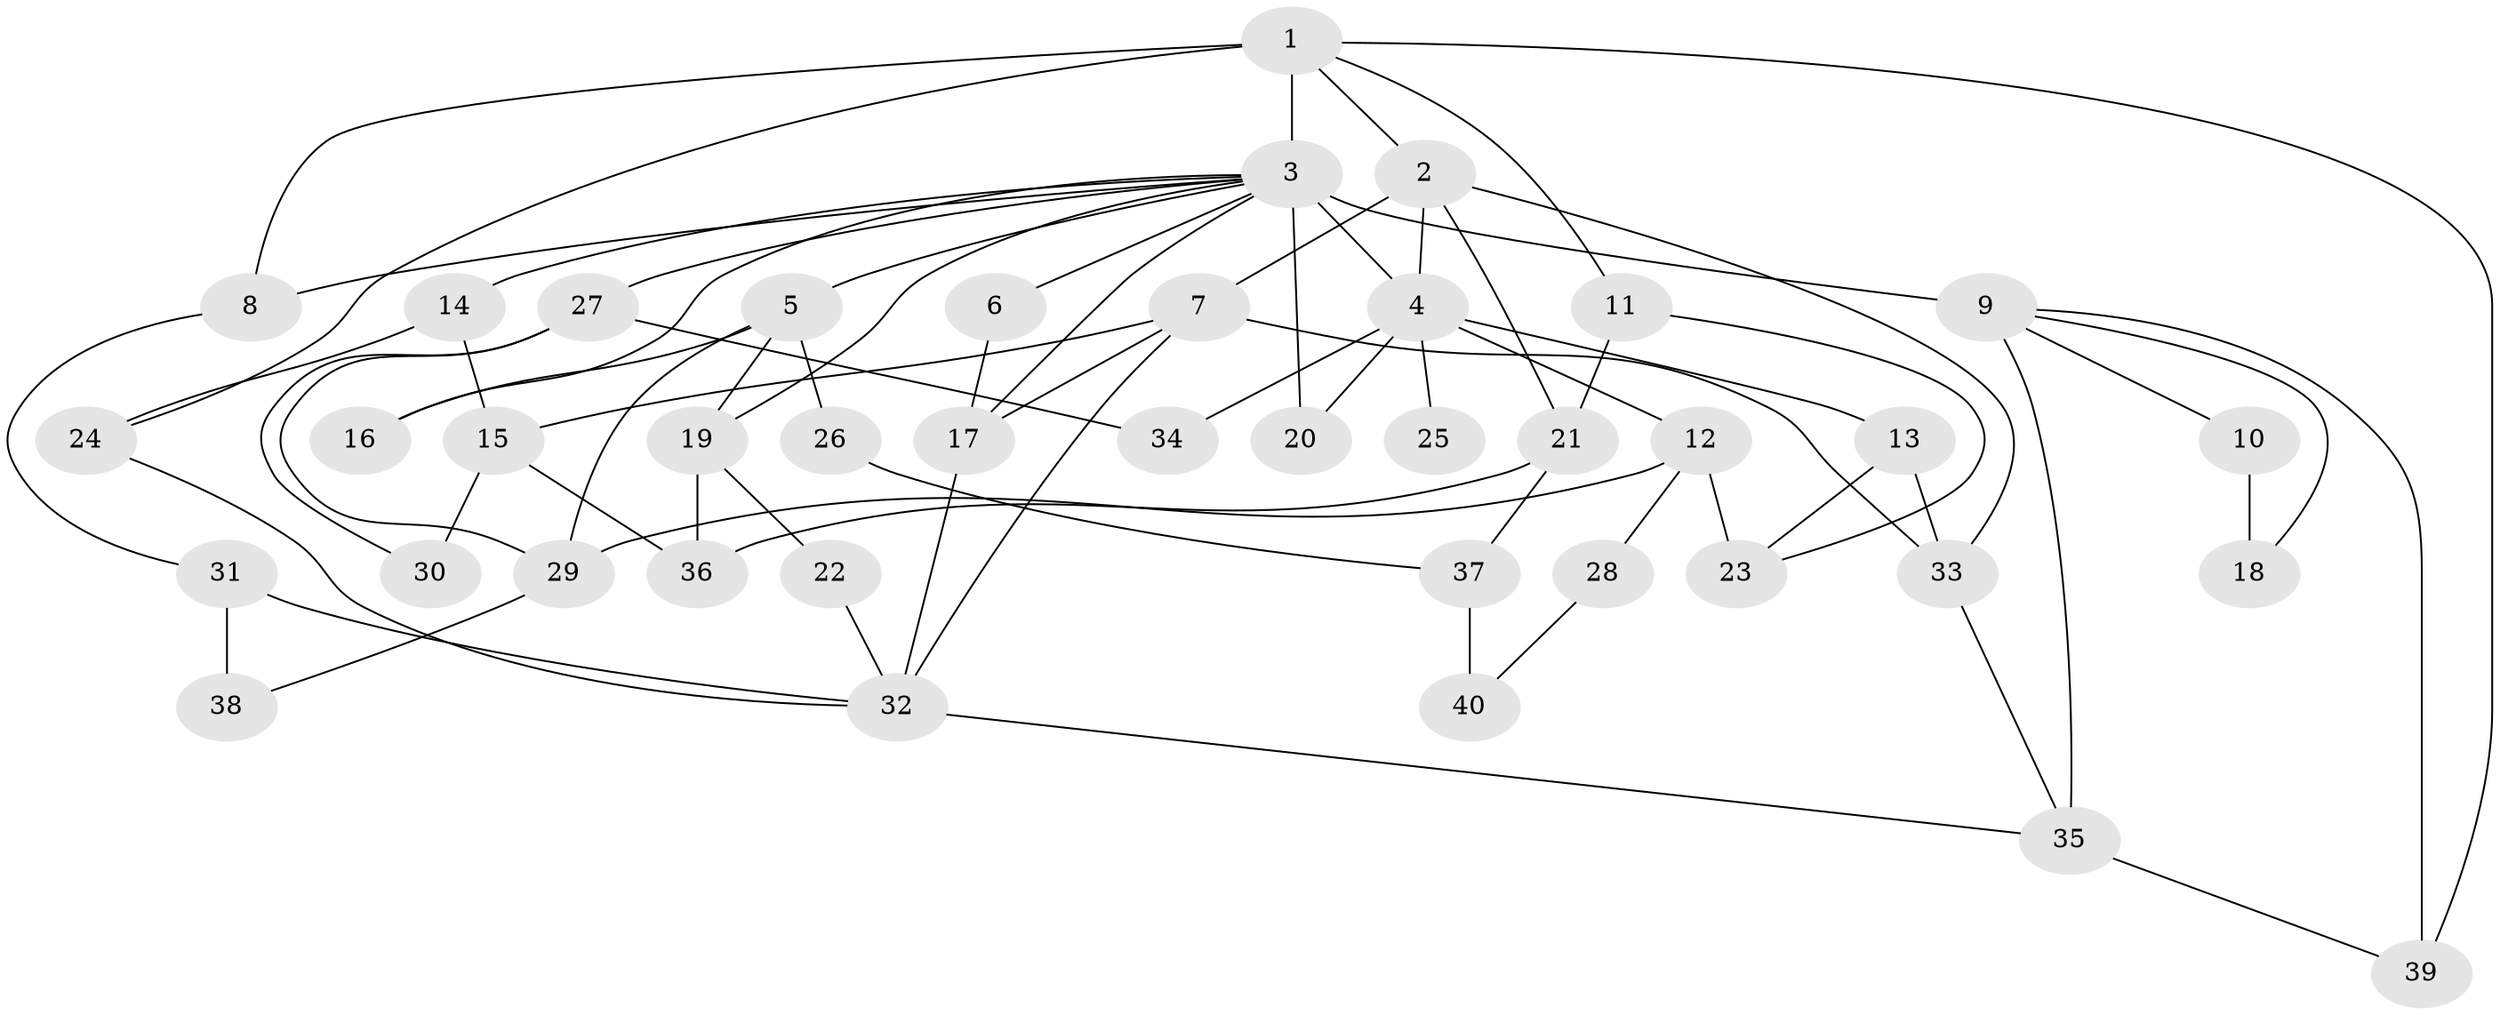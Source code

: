 // original degree distribution, {9: 0.020202020202020204, 6: 0.06060606060606061, 20: 0.010101010101010102, 8: 0.010101010101010102, 3: 0.1111111111111111, 4: 0.09090909090909091, 5: 0.04040404040404041, 1: 0.47474747474747475, 2: 0.16161616161616163, 7: 0.020202020202020204}
// Generated by graph-tools (version 1.1) at 2025/50/03/04/25 22:50:20]
// undirected, 40 vertices, 71 edges
graph export_dot {
  node [color=gray90,style=filled];
  1;
  2;
  3;
  4;
  5;
  6;
  7;
  8;
  9;
  10;
  11;
  12;
  13;
  14;
  15;
  16;
  17;
  18;
  19;
  20;
  21;
  22;
  23;
  24;
  25;
  26;
  27;
  28;
  29;
  30;
  31;
  32;
  33;
  34;
  35;
  36;
  37;
  38;
  39;
  40;
  1 -- 2 [weight=1.0];
  1 -- 3 [weight=1.0];
  1 -- 8 [weight=1.0];
  1 -- 11 [weight=1.0];
  1 -- 24 [weight=2.0];
  1 -- 39 [weight=1.0];
  2 -- 4 [weight=1.0];
  2 -- 7 [weight=1.0];
  2 -- 21 [weight=1.0];
  2 -- 33 [weight=1.0];
  3 -- 4 [weight=1.0];
  3 -- 5 [weight=1.0];
  3 -- 6 [weight=1.0];
  3 -- 8 [weight=1.0];
  3 -- 9 [weight=7.0];
  3 -- 14 [weight=1.0];
  3 -- 16 [weight=1.0];
  3 -- 17 [weight=1.0];
  3 -- 19 [weight=1.0];
  3 -- 20 [weight=1.0];
  3 -- 27 [weight=1.0];
  4 -- 12 [weight=1.0];
  4 -- 13 [weight=1.0];
  4 -- 20 [weight=1.0];
  4 -- 25 [weight=1.0];
  4 -- 34 [weight=1.0];
  5 -- 16 [weight=1.0];
  5 -- 19 [weight=1.0];
  5 -- 26 [weight=1.0];
  5 -- 29 [weight=1.0];
  6 -- 17 [weight=1.0];
  7 -- 15 [weight=1.0];
  7 -- 17 [weight=1.0];
  7 -- 32 [weight=1.0];
  7 -- 33 [weight=1.0];
  8 -- 31 [weight=1.0];
  9 -- 10 [weight=1.0];
  9 -- 18 [weight=1.0];
  9 -- 35 [weight=1.0];
  9 -- 39 [weight=1.0];
  10 -- 18 [weight=3.0];
  11 -- 21 [weight=1.0];
  11 -- 23 [weight=1.0];
  12 -- 23 [weight=3.0];
  12 -- 28 [weight=1.0];
  12 -- 29 [weight=1.0];
  13 -- 23 [weight=1.0];
  13 -- 33 [weight=1.0];
  14 -- 15 [weight=1.0];
  14 -- 24 [weight=1.0];
  15 -- 30 [weight=1.0];
  15 -- 36 [weight=1.0];
  17 -- 32 [weight=1.0];
  19 -- 22 [weight=2.0];
  19 -- 36 [weight=1.0];
  21 -- 36 [weight=1.0];
  21 -- 37 [weight=1.0];
  22 -- 32 [weight=1.0];
  24 -- 32 [weight=1.0];
  26 -- 37 [weight=1.0];
  27 -- 29 [weight=1.0];
  27 -- 30 [weight=1.0];
  27 -- 34 [weight=2.0];
  28 -- 40 [weight=1.0];
  29 -- 38 [weight=1.0];
  31 -- 32 [weight=1.0];
  31 -- 38 [weight=2.0];
  32 -- 35 [weight=1.0];
  33 -- 35 [weight=1.0];
  35 -- 39 [weight=1.0];
  37 -- 40 [weight=2.0];
}
